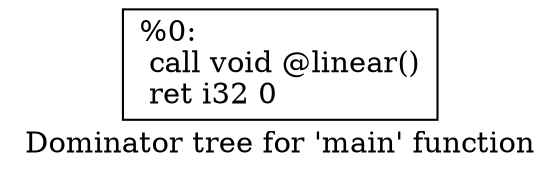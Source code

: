 digraph "Dominator tree for 'main' function" {
	label="Dominator tree for 'main' function";

	Node0x562278b63270 [shape=record,label="{%0:\l  call void @linear()\l  ret i32 0\l}"];
}
